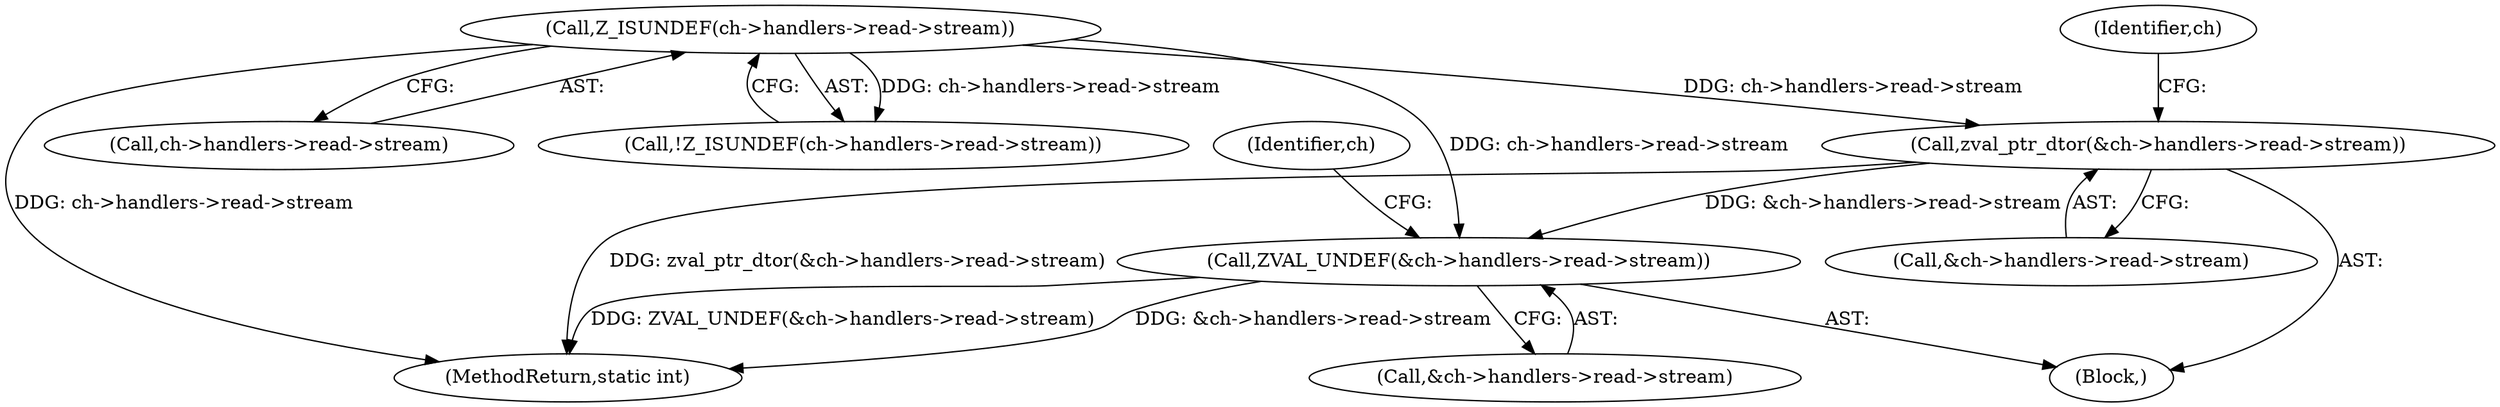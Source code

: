 digraph "0_php_124fb22a13fafa3648e4e15b4f207c7096d8155e@pointer" {
"1000694" [label="(Call,zval_ptr_dtor(&ch->handlers->read->stream))"];
"1000685" [label="(Call,Z_ISUNDEF(ch->handlers->read->stream))"];
"1000703" [label="(Call,ZVAL_UNDEF(&ch->handlers->read->stream))"];
"1000694" [label="(Call,zval_ptr_dtor(&ch->handlers->read->stream))"];
"1000704" [label="(Call,&ch->handlers->read->stream)"];
"1000716" [label="(Identifier,ch)"];
"1000693" [label="(Block,)"];
"1000708" [label="(Identifier,ch)"];
"1000703" [label="(Call,ZVAL_UNDEF(&ch->handlers->read->stream))"];
"1000686" [label="(Call,ch->handlers->read->stream)"];
"1000685" [label="(Call,Z_ISUNDEF(ch->handlers->read->stream))"];
"1000695" [label="(Call,&ch->handlers->read->stream)"];
"1000684" [label="(Call,!Z_ISUNDEF(ch->handlers->read->stream))"];
"1001927" [label="(MethodReturn,static int)"];
"1000694" -> "1000693"  [label="AST: "];
"1000694" -> "1000695"  [label="CFG: "];
"1000695" -> "1000694"  [label="AST: "];
"1000708" -> "1000694"  [label="CFG: "];
"1000694" -> "1001927"  [label="DDG: zval_ptr_dtor(&ch->handlers->read->stream)"];
"1000685" -> "1000694"  [label="DDG: ch->handlers->read->stream"];
"1000694" -> "1000703"  [label="DDG: &ch->handlers->read->stream"];
"1000685" -> "1000684"  [label="AST: "];
"1000685" -> "1000686"  [label="CFG: "];
"1000686" -> "1000685"  [label="AST: "];
"1000684" -> "1000685"  [label="CFG: "];
"1000685" -> "1001927"  [label="DDG: ch->handlers->read->stream"];
"1000685" -> "1000684"  [label="DDG: ch->handlers->read->stream"];
"1000685" -> "1000703"  [label="DDG: ch->handlers->read->stream"];
"1000703" -> "1000693"  [label="AST: "];
"1000703" -> "1000704"  [label="CFG: "];
"1000704" -> "1000703"  [label="AST: "];
"1000716" -> "1000703"  [label="CFG: "];
"1000703" -> "1001927"  [label="DDG: ZVAL_UNDEF(&ch->handlers->read->stream)"];
"1000703" -> "1001927"  [label="DDG: &ch->handlers->read->stream"];
}
